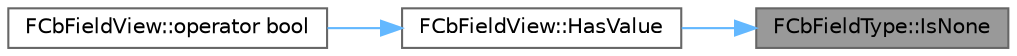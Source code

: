 digraph "FCbFieldType::IsNone"
{
 // INTERACTIVE_SVG=YES
 // LATEX_PDF_SIZE
  bgcolor="transparent";
  edge [fontname=Helvetica,fontsize=10,labelfontname=Helvetica,labelfontsize=10];
  node [fontname=Helvetica,fontsize=10,shape=box,height=0.2,width=0.4];
  rankdir="RL";
  Node1 [id="Node000001",label="FCbFieldType::IsNone",height=0.2,width=0.4,color="gray40", fillcolor="grey60", style="filled", fontcolor="black",tooltip=" "];
  Node1 -> Node2 [id="edge1_Node000001_Node000002",dir="back",color="steelblue1",style="solid",tooltip=" "];
  Node2 [id="Node000002",label="FCbFieldView::HasValue",height=0.2,width=0.4,color="grey40", fillcolor="white", style="filled",URL="$dc/deb/classFCbFieldView.html#a8475f526254bfc80cab78461c0c9bf5f",tooltip="Whether the field has a value."];
  Node2 -> Node3 [id="edge2_Node000002_Node000003",dir="back",color="steelblue1",style="solid",tooltip=" "];
  Node3 [id="Node000003",label="FCbFieldView::operator bool",height=0.2,width=0.4,color="grey40", fillcolor="white", style="filled",URL="$dc/deb/classFCbFieldView.html#a1f3f7fd8a61f046892bec53e295dfb5f",tooltip="Whether the field has a value."];
}
